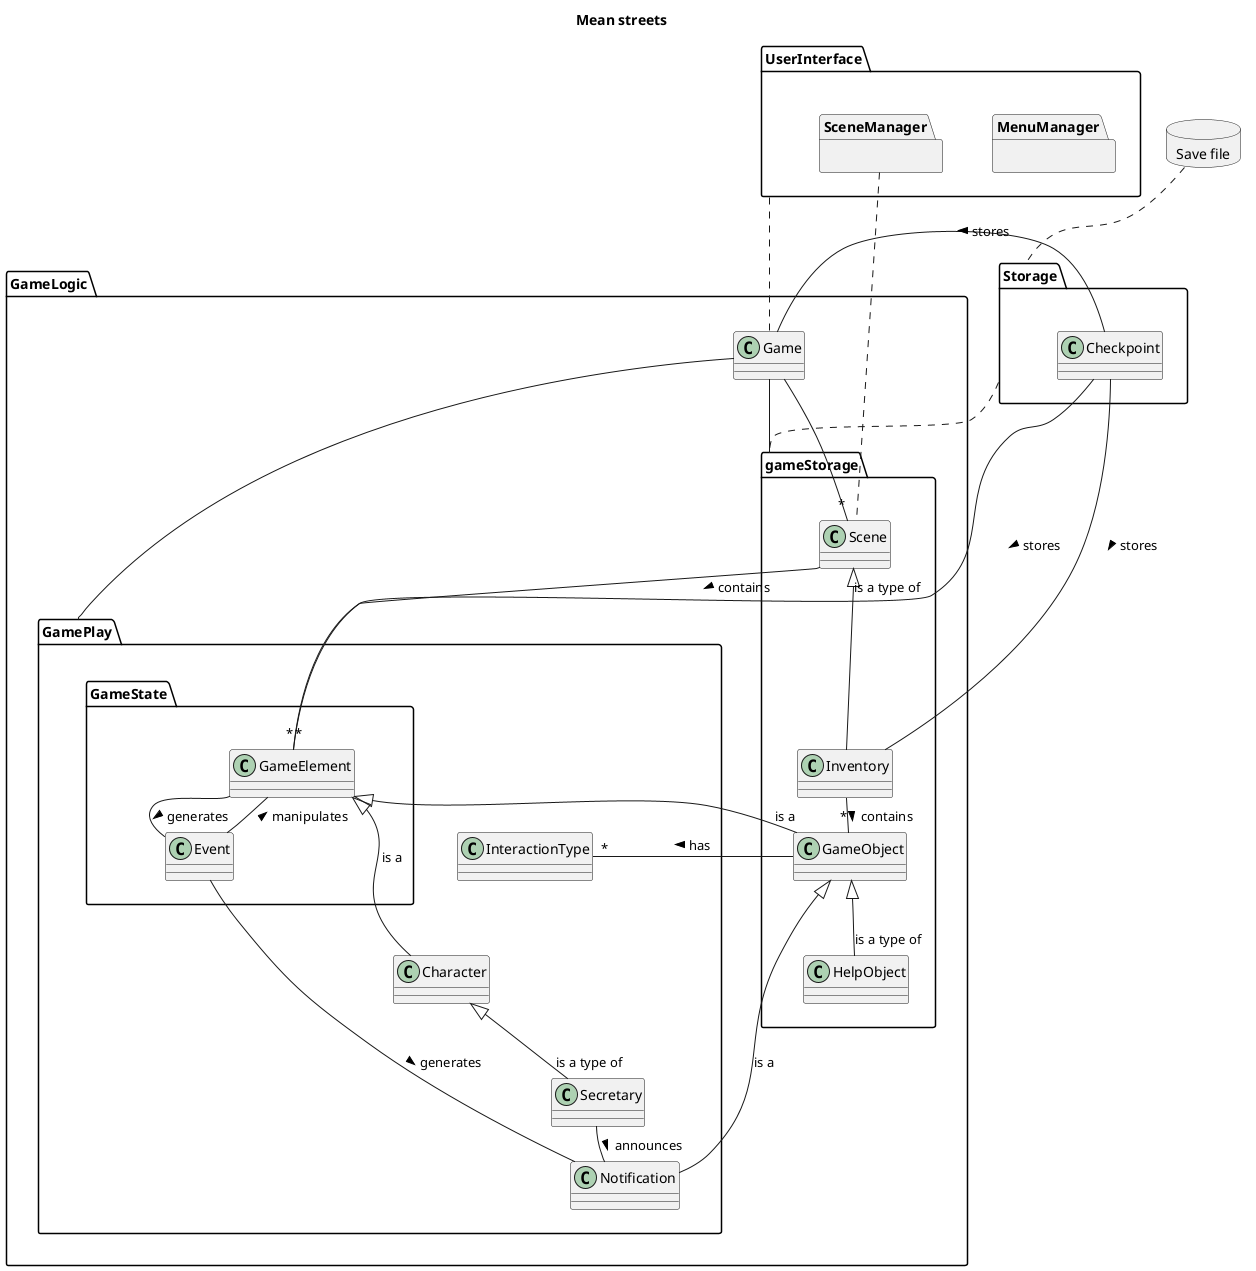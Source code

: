 @startuml

skinparam nodesep 50
skinparam ranksep 10

title Mean streets
top to bottom direction
database "Save file" {
}
package UserInterface {
    package MenuManager {}
    package SceneManager {}
}

package GameLogic {
    class Game
    package gameStorage {
        class Inventory
        class GameObject
        class HelpObject
        class Scene
    }


    package GamePlay {
        class InteractionType
        class Secretary
        class Character
        class Notification
        package GameState {
            class GameElement
            class Event
        }
    }
}

package Storage {
    class Checkpoint
}

"Save file".. Storage
UserInterface .. Game
SceneManager .. Scene
Storage . gameStorage


InteractionType -[hidden]up- GameState
Character -[hidden]up- GameState
Secretary -[hidden]up- GameState
Notification -[hidden]up- GameState
InteractionType -[hidden]down- Character

Game - gameStorage
Game - GamePlay

Game -- "*" Scene
Checkpoint -- "*" GameElement : stores >
Checkpoint -- Inventory : stores >
Checkpoint - Game : stores >
Character <|-- Secretary : is a type of
GameElement <|-- GameObject : is a
GameElement <|-- Character : is a
Scene - "*" GameElement : contains >
Scene <|-- Inventory : is a type of
Inventory -- "*" GameObject : contains >
GameElement -- Event : generates >
Event -- Notification : generates >
Event -- GameElement : manipulates >
Secretary -- Notification : announces >
GameObject <|-- HelpObject : is a type of
GameObject <|-- Notification : is a
GameObject -- "*" InteractionType : has >
@enduml
